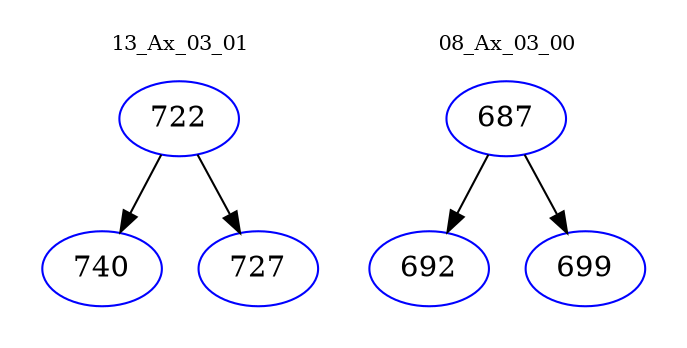 digraph{
subgraph cluster_0 {
color = white
label = "13_Ax_03_01";
fontsize=10;
T0_722 [label="722", color="blue"]
T0_722 -> T0_740 [color="black"]
T0_740 [label="740", color="blue"]
T0_722 -> T0_727 [color="black"]
T0_727 [label="727", color="blue"]
}
subgraph cluster_1 {
color = white
label = "08_Ax_03_00";
fontsize=10;
T1_687 [label="687", color="blue"]
T1_687 -> T1_692 [color="black"]
T1_692 [label="692", color="blue"]
T1_687 -> T1_699 [color="black"]
T1_699 [label="699", color="blue"]
}
}
